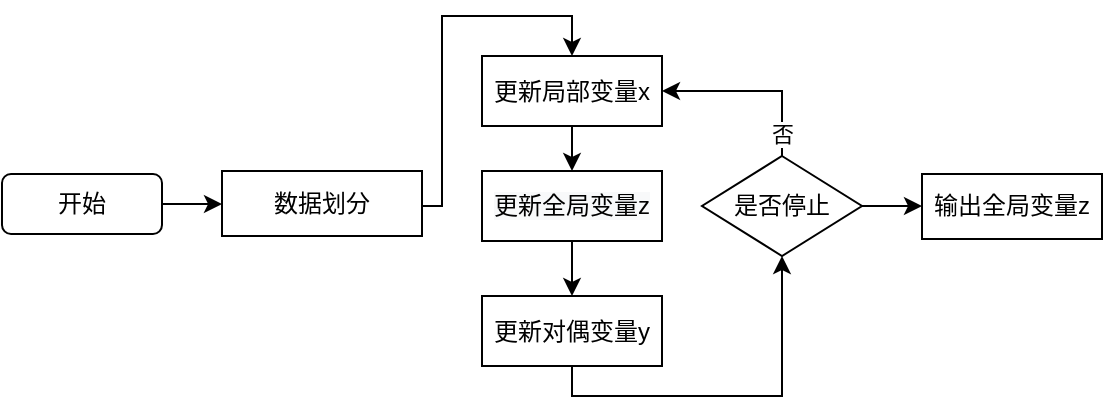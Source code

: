 <mxfile version="14.9.4" type="github">
  <diagram id="_mLg6bT0ZwUjy4SVquRM" name="Page-1">
    <mxGraphModel dx="731" dy="402" grid="1" gridSize="10" guides="1" tooltips="1" connect="1" arrows="1" fold="1" page="1" pageScale="1" pageWidth="827" pageHeight="1169" math="0" shadow="0">
      <root>
        <mxCell id="0" />
        <mxCell id="1" parent="0" />
        <mxCell id="HkwPKBNcVBXGnea5VhHB-9" style="edgeStyle=orthogonalEdgeStyle;rounded=0;orthogonalLoop=1;jettySize=auto;html=1;exitX=1;exitY=0.5;exitDx=0;exitDy=0;entryX=0;entryY=0.5;entryDx=0;entryDy=0;" edge="1" parent="1" source="HkwPKBNcVBXGnea5VhHB-7" target="HkwPKBNcVBXGnea5VhHB-8">
          <mxGeometry relative="1" as="geometry" />
        </mxCell>
        <mxCell id="HkwPKBNcVBXGnea5VhHB-7" value="开始" style="rounded=1;whiteSpace=wrap;html=1;strokeColor=#000000;" vertex="1" parent="1">
          <mxGeometry x="60" y="149" width="80" height="30" as="geometry" />
        </mxCell>
        <mxCell id="HkwPKBNcVBXGnea5VhHB-13" style="edgeStyle=orthogonalEdgeStyle;rounded=0;orthogonalLoop=1;jettySize=auto;html=1;exitX=1;exitY=0.5;exitDx=0;exitDy=0;entryX=0.5;entryY=0;entryDx=0;entryDy=0;" edge="1" parent="1" source="HkwPKBNcVBXGnea5VhHB-8" target="HkwPKBNcVBXGnea5VhHB-11">
          <mxGeometry relative="1" as="geometry">
            <Array as="points">
              <mxPoint x="280" y="165" />
              <mxPoint x="280" y="70" />
              <mxPoint x="345" y="70" />
            </Array>
          </mxGeometry>
        </mxCell>
        <mxCell id="HkwPKBNcVBXGnea5VhHB-8" value="数据划分" style="rounded=0;whiteSpace=wrap;html=1;strokeColor=#000000;" vertex="1" parent="1">
          <mxGeometry x="170" y="147.5" width="100" height="32.5" as="geometry" />
        </mxCell>
        <mxCell id="HkwPKBNcVBXGnea5VhHB-15" style="edgeStyle=orthogonalEdgeStyle;rounded=0;orthogonalLoop=1;jettySize=auto;html=1;exitX=0.5;exitY=1;exitDx=0;exitDy=0;" edge="1" parent="1" source="HkwPKBNcVBXGnea5VhHB-10" target="HkwPKBNcVBXGnea5VhHB-12">
          <mxGeometry relative="1" as="geometry" />
        </mxCell>
        <mxCell id="HkwPKBNcVBXGnea5VhHB-10" value="&lt;span style=&quot;color: rgb(0 , 0 , 0) ; font-family: &amp;#34;helvetica&amp;#34; ; font-size: 12px ; font-style: normal ; font-weight: 400 ; letter-spacing: normal ; text-align: center ; text-indent: 0px ; text-transform: none ; word-spacing: 0px ; background-color: rgb(248 , 249 , 250) ; display: inline ; float: none&quot;&gt;更新全局变量z&lt;/span&gt;" style="rounded=0;whiteSpace=wrap;html=1;strokeColor=#000000;" vertex="1" parent="1">
          <mxGeometry x="300" y="147.5" width="90" height="35" as="geometry" />
        </mxCell>
        <mxCell id="HkwPKBNcVBXGnea5VhHB-14" style="edgeStyle=orthogonalEdgeStyle;rounded=0;orthogonalLoop=1;jettySize=auto;html=1;exitX=0.5;exitY=1;exitDx=0;exitDy=0;entryX=0.5;entryY=0;entryDx=0;entryDy=0;" edge="1" parent="1" source="HkwPKBNcVBXGnea5VhHB-11" target="HkwPKBNcVBXGnea5VhHB-10">
          <mxGeometry relative="1" as="geometry" />
        </mxCell>
        <mxCell id="HkwPKBNcVBXGnea5VhHB-11" value="更新局部变量x" style="rounded=0;whiteSpace=wrap;html=1;strokeColor=#000000;sketch=0;fillColor=#FFFFFF;" vertex="1" parent="1">
          <mxGeometry x="300" y="90" width="90" height="35" as="geometry" />
        </mxCell>
        <mxCell id="HkwPKBNcVBXGnea5VhHB-17" style="edgeStyle=orthogonalEdgeStyle;rounded=0;orthogonalLoop=1;jettySize=auto;html=1;exitX=0.5;exitY=1;exitDx=0;exitDy=0;" edge="1" parent="1" source="HkwPKBNcVBXGnea5VhHB-12" target="HkwPKBNcVBXGnea5VhHB-16">
          <mxGeometry relative="1" as="geometry">
            <Array as="points">
              <mxPoint x="345" y="260" />
              <mxPoint x="450" y="260" />
            </Array>
          </mxGeometry>
        </mxCell>
        <mxCell id="HkwPKBNcVBXGnea5VhHB-12" value="&lt;span&gt;更新对偶变量y&lt;/span&gt;" style="rounded=0;whiteSpace=wrap;html=1;strokeColor=#000000;" vertex="1" parent="1">
          <mxGeometry x="300" y="210" width="90" height="35" as="geometry" />
        </mxCell>
        <mxCell id="HkwPKBNcVBXGnea5VhHB-18" style="edgeStyle=orthogonalEdgeStyle;rounded=0;orthogonalLoop=1;jettySize=auto;html=1;exitX=0.5;exitY=0;exitDx=0;exitDy=0;entryX=1;entryY=0.5;entryDx=0;entryDy=0;" edge="1" parent="1" source="HkwPKBNcVBXGnea5VhHB-16" target="HkwPKBNcVBXGnea5VhHB-11">
          <mxGeometry relative="1" as="geometry">
            <Array as="points">
              <mxPoint x="450" y="108" />
            </Array>
          </mxGeometry>
        </mxCell>
        <mxCell id="HkwPKBNcVBXGnea5VhHB-19" value="否" style="edgeLabel;html=1;align=center;verticalAlign=middle;resizable=0;points=[];" vertex="1" connectable="0" parent="HkwPKBNcVBXGnea5VhHB-18">
          <mxGeometry x="-0.759" relative="1" as="geometry">
            <mxPoint as="offset" />
          </mxGeometry>
        </mxCell>
        <mxCell id="HkwPKBNcVBXGnea5VhHB-22" style="edgeStyle=orthogonalEdgeStyle;rounded=0;orthogonalLoop=1;jettySize=auto;html=1;exitX=1;exitY=0.5;exitDx=0;exitDy=0;entryX=0;entryY=0.5;entryDx=0;entryDy=0;" edge="1" parent="1" source="HkwPKBNcVBXGnea5VhHB-16" target="HkwPKBNcVBXGnea5VhHB-20">
          <mxGeometry relative="1" as="geometry" />
        </mxCell>
        <mxCell id="HkwPKBNcVBXGnea5VhHB-16" value="是否停止" style="rhombus;whiteSpace=wrap;html=1;sketch=0;strokeColor=#000000;fillColor=#FFFFFF;" vertex="1" parent="1">
          <mxGeometry x="410" y="140" width="80" height="50" as="geometry" />
        </mxCell>
        <mxCell id="HkwPKBNcVBXGnea5VhHB-20" value="输出全局变量z" style="rounded=0;whiteSpace=wrap;html=1;strokeColor=#000000;" vertex="1" parent="1">
          <mxGeometry x="520" y="149" width="90" height="32.5" as="geometry" />
        </mxCell>
      </root>
    </mxGraphModel>
  </diagram>
</mxfile>
